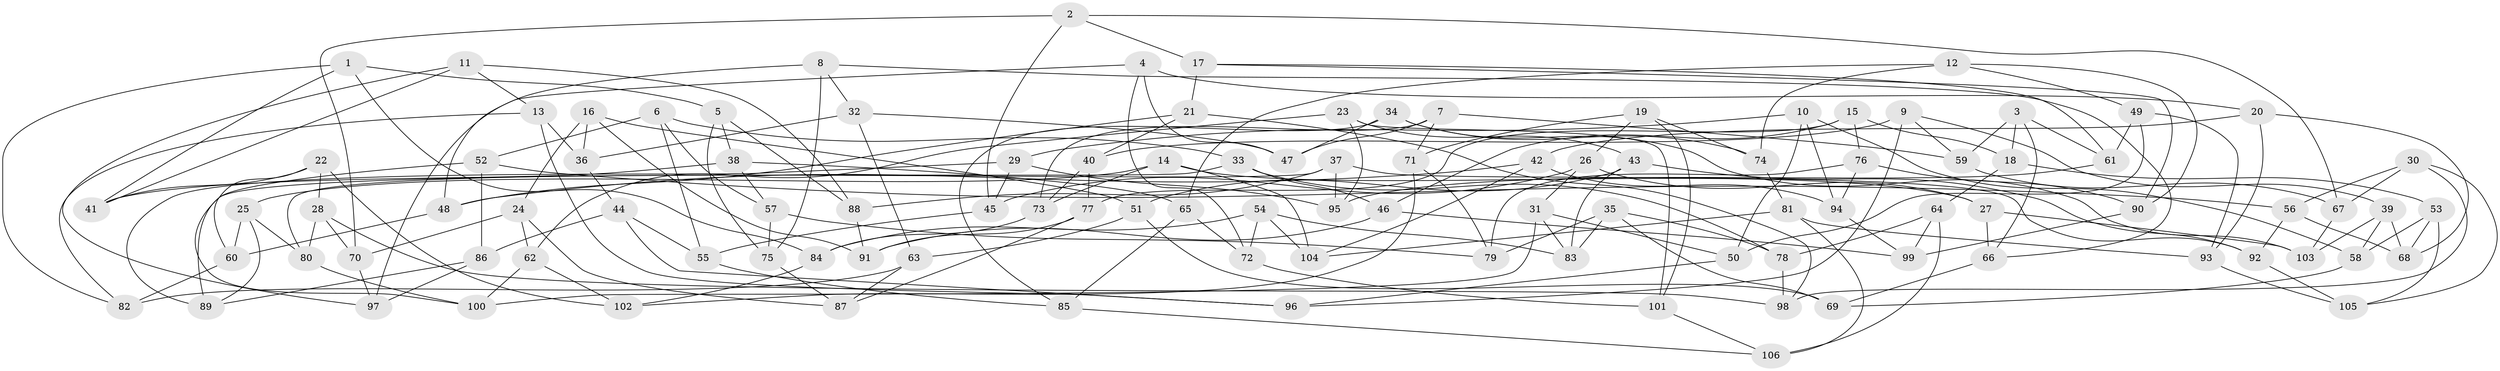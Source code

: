 // coarse degree distribution, {7: 0.30303030303030304, 8: 0.3333333333333333, 6: 0.12121212121212122, 9: 0.09090909090909091, 4: 0.06060606060606061, 5: 0.09090909090909091}
// Generated by graph-tools (version 1.1) at 2025/38/03/04/25 23:38:16]
// undirected, 106 vertices, 212 edges
graph export_dot {
  node [color=gray90,style=filled];
  1;
  2;
  3;
  4;
  5;
  6;
  7;
  8;
  9;
  10;
  11;
  12;
  13;
  14;
  15;
  16;
  17;
  18;
  19;
  20;
  21;
  22;
  23;
  24;
  25;
  26;
  27;
  28;
  29;
  30;
  31;
  32;
  33;
  34;
  35;
  36;
  37;
  38;
  39;
  40;
  41;
  42;
  43;
  44;
  45;
  46;
  47;
  48;
  49;
  50;
  51;
  52;
  53;
  54;
  55;
  56;
  57;
  58;
  59;
  60;
  61;
  62;
  63;
  64;
  65;
  66;
  67;
  68;
  69;
  70;
  71;
  72;
  73;
  74;
  75;
  76;
  77;
  78;
  79;
  80;
  81;
  82;
  83;
  84;
  85;
  86;
  87;
  88;
  89;
  90;
  91;
  92;
  93;
  94;
  95;
  96;
  97;
  98;
  99;
  100;
  101;
  102;
  103;
  104;
  105;
  106;
  1 -- 41;
  1 -- 82;
  1 -- 5;
  1 -- 84;
  2 -- 17;
  2 -- 70;
  2 -- 67;
  2 -- 45;
  3 -- 18;
  3 -- 66;
  3 -- 61;
  3 -- 59;
  4 -- 47;
  4 -- 72;
  4 -- 97;
  4 -- 20;
  5 -- 38;
  5 -- 88;
  5 -- 75;
  6 -- 33;
  6 -- 55;
  6 -- 52;
  6 -- 57;
  7 -- 73;
  7 -- 71;
  7 -- 59;
  7 -- 47;
  8 -- 75;
  8 -- 66;
  8 -- 32;
  8 -- 48;
  9 -- 40;
  9 -- 96;
  9 -- 39;
  9 -- 59;
  10 -- 50;
  10 -- 29;
  10 -- 94;
  10 -- 58;
  11 -- 41;
  11 -- 97;
  11 -- 13;
  11 -- 88;
  12 -- 49;
  12 -- 90;
  12 -- 65;
  12 -- 74;
  13 -- 82;
  13 -- 96;
  13 -- 36;
  14 -- 25;
  14 -- 104;
  14 -- 27;
  14 -- 73;
  15 -- 76;
  15 -- 77;
  15 -- 18;
  15 -- 46;
  16 -- 51;
  16 -- 36;
  16 -- 91;
  16 -- 24;
  17 -- 61;
  17 -- 21;
  17 -- 90;
  18 -- 64;
  18 -- 53;
  19 -- 101;
  19 -- 74;
  19 -- 71;
  19 -- 26;
  20 -- 68;
  20 -- 42;
  20 -- 93;
  21 -- 98;
  21 -- 48;
  21 -- 40;
  22 -- 102;
  22 -- 28;
  22 -- 41;
  22 -- 60;
  23 -- 62;
  23 -- 43;
  23 -- 95;
  23 -- 101;
  24 -- 87;
  24 -- 70;
  24 -- 62;
  25 -- 89;
  25 -- 60;
  25 -- 80;
  26 -- 45;
  26 -- 27;
  26 -- 31;
  27 -- 103;
  27 -- 66;
  28 -- 70;
  28 -- 80;
  28 -- 98;
  29 -- 95;
  29 -- 89;
  29 -- 45;
  30 -- 67;
  30 -- 105;
  30 -- 98;
  30 -- 56;
  31 -- 83;
  31 -- 100;
  31 -- 50;
  32 -- 36;
  32 -- 47;
  32 -- 63;
  33 -- 78;
  33 -- 46;
  33 -- 89;
  34 -- 74;
  34 -- 85;
  34 -- 47;
  34 -- 103;
  35 -- 83;
  35 -- 79;
  35 -- 78;
  35 -- 69;
  36 -- 44;
  37 -- 80;
  37 -- 92;
  37 -- 88;
  37 -- 95;
  38 -- 57;
  38 -- 65;
  38 -- 41;
  39 -- 58;
  39 -- 103;
  39 -- 68;
  40 -- 73;
  40 -- 77;
  42 -- 48;
  42 -- 94;
  42 -- 104;
  43 -- 92;
  43 -- 51;
  43 -- 83;
  44 -- 86;
  44 -- 55;
  44 -- 96;
  45 -- 55;
  46 -- 91;
  46 -- 99;
  48 -- 60;
  49 -- 50;
  49 -- 93;
  49 -- 61;
  50 -- 96;
  51 -- 63;
  51 -- 69;
  52 -- 100;
  52 -- 86;
  52 -- 56;
  53 -- 68;
  53 -- 58;
  53 -- 105;
  54 -- 104;
  54 -- 83;
  54 -- 84;
  54 -- 72;
  55 -- 85;
  56 -- 68;
  56 -- 92;
  57 -- 75;
  57 -- 79;
  58 -- 69;
  59 -- 67;
  60 -- 82;
  61 -- 95;
  62 -- 102;
  62 -- 100;
  63 -- 87;
  63 -- 82;
  64 -- 106;
  64 -- 78;
  64 -- 99;
  65 -- 72;
  65 -- 85;
  66 -- 69;
  67 -- 103;
  70 -- 97;
  71 -- 102;
  71 -- 79;
  72 -- 101;
  73 -- 84;
  74 -- 81;
  75 -- 87;
  76 -- 79;
  76 -- 90;
  76 -- 94;
  77 -- 91;
  77 -- 87;
  78 -- 98;
  80 -- 100;
  81 -- 93;
  81 -- 106;
  81 -- 104;
  84 -- 102;
  85 -- 106;
  86 -- 89;
  86 -- 97;
  88 -- 91;
  90 -- 99;
  92 -- 105;
  93 -- 105;
  94 -- 99;
  101 -- 106;
}
